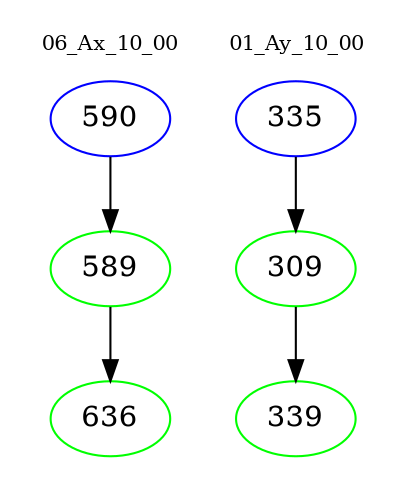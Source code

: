 digraph{
subgraph cluster_0 {
color = white
label = "06_Ax_10_00";
fontsize=10;
T0_590 [label="590", color="blue"]
T0_590 -> T0_589 [color="black"]
T0_589 [label="589", color="green"]
T0_589 -> T0_636 [color="black"]
T0_636 [label="636", color="green"]
}
subgraph cluster_1 {
color = white
label = "01_Ay_10_00";
fontsize=10;
T1_335 [label="335", color="blue"]
T1_335 -> T1_309 [color="black"]
T1_309 [label="309", color="green"]
T1_309 -> T1_339 [color="black"]
T1_339 [label="339", color="green"]
}
}
